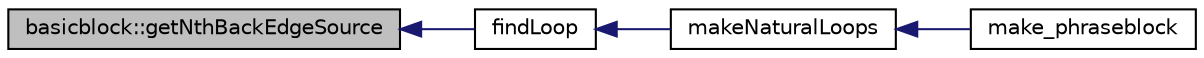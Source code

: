 digraph G
{
  edge [fontname="Helvetica",fontsize="10",labelfontname="Helvetica",labelfontsize="10"];
  node [fontname="Helvetica",fontsize="10",shape=record];
  rankdir=LR;
  Node1 [label="basicblock::getNthBackEdgeSource",height=0.2,width=0.4,color="black", fillcolor="grey75", style="filled" fontcolor="black"];
  Node1 -> Node2 [dir=back,color="midnightblue",fontsize="10",style="solid"];
  Node2 [label="findLoop",height=0.2,width=0.4,color="black", fillcolor="white", style="filled",URL="$make__phraseblock_8cpp.html#a56af37350d658e4fa9ba3e67058f82a2"];
  Node2 -> Node3 [dir=back,color="midnightblue",fontsize="10",style="solid"];
  Node3 [label="makeNaturalLoops",height=0.2,width=0.4,color="black", fillcolor="white", style="filled",URL="$make__phraseblock_8cpp.html#a533375cdbcbdab104ffd8c23db3f2b9d"];
  Node3 -> Node4 [dir=back,color="midnightblue",fontsize="10",style="solid"];
  Node4 [label="make_phraseblock",height=0.2,width=0.4,color="black", fillcolor="white", style="filled",URL="$make__phraseblock_8cpp.html#af5aea5750e9482dfe18f886b91b680b4"];
}
